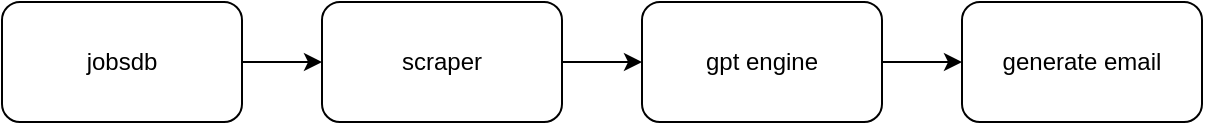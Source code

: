 <mxfile>
    <diagram id="O9mNj5RlJ2fJ4AI-ZPf3" name="Page-1">
        <mxGraphModel dx="709" dy="550" grid="1" gridSize="10" guides="1" tooltips="1" connect="1" arrows="1" fold="1" page="1" pageScale="1" pageWidth="850" pageHeight="1100" math="0" shadow="0">
            <root>
                <mxCell id="0"/>
                <mxCell id="1" parent="0"/>
                <mxCell id="4" value="" style="edgeStyle=none;html=1;" edge="1" parent="1" source="2" target="3">
                    <mxGeometry relative="1" as="geometry"/>
                </mxCell>
                <mxCell id="2" value="jobsdb" style="rounded=1;whiteSpace=wrap;html=1;" vertex="1" parent="1">
                    <mxGeometry x="120" y="250" width="120" height="60" as="geometry"/>
                </mxCell>
                <mxCell id="6" value="" style="edgeStyle=none;html=1;" edge="1" parent="1" source="3" target="5">
                    <mxGeometry relative="1" as="geometry"/>
                </mxCell>
                <mxCell id="3" value="scraper" style="whiteSpace=wrap;html=1;rounded=1;" vertex="1" parent="1">
                    <mxGeometry x="280" y="250" width="120" height="60" as="geometry"/>
                </mxCell>
                <mxCell id="8" value="" style="edgeStyle=none;html=1;" edge="1" parent="1" source="5" target="7">
                    <mxGeometry relative="1" as="geometry"/>
                </mxCell>
                <mxCell id="5" value="gpt engine" style="whiteSpace=wrap;html=1;rounded=1;" vertex="1" parent="1">
                    <mxGeometry x="440" y="250" width="120" height="60" as="geometry"/>
                </mxCell>
                <mxCell id="7" value="generate email" style="whiteSpace=wrap;html=1;rounded=1;" vertex="1" parent="1">
                    <mxGeometry x="600" y="250" width="120" height="60" as="geometry"/>
                </mxCell>
            </root>
        </mxGraphModel>
    </diagram>
</mxfile>
